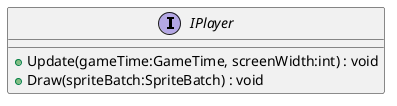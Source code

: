 @startuml
interface IPlayer {
    + Update(gameTime:GameTime, screenWidth:int) : void
    + Draw(spriteBatch:SpriteBatch) : void
}
@enduml
